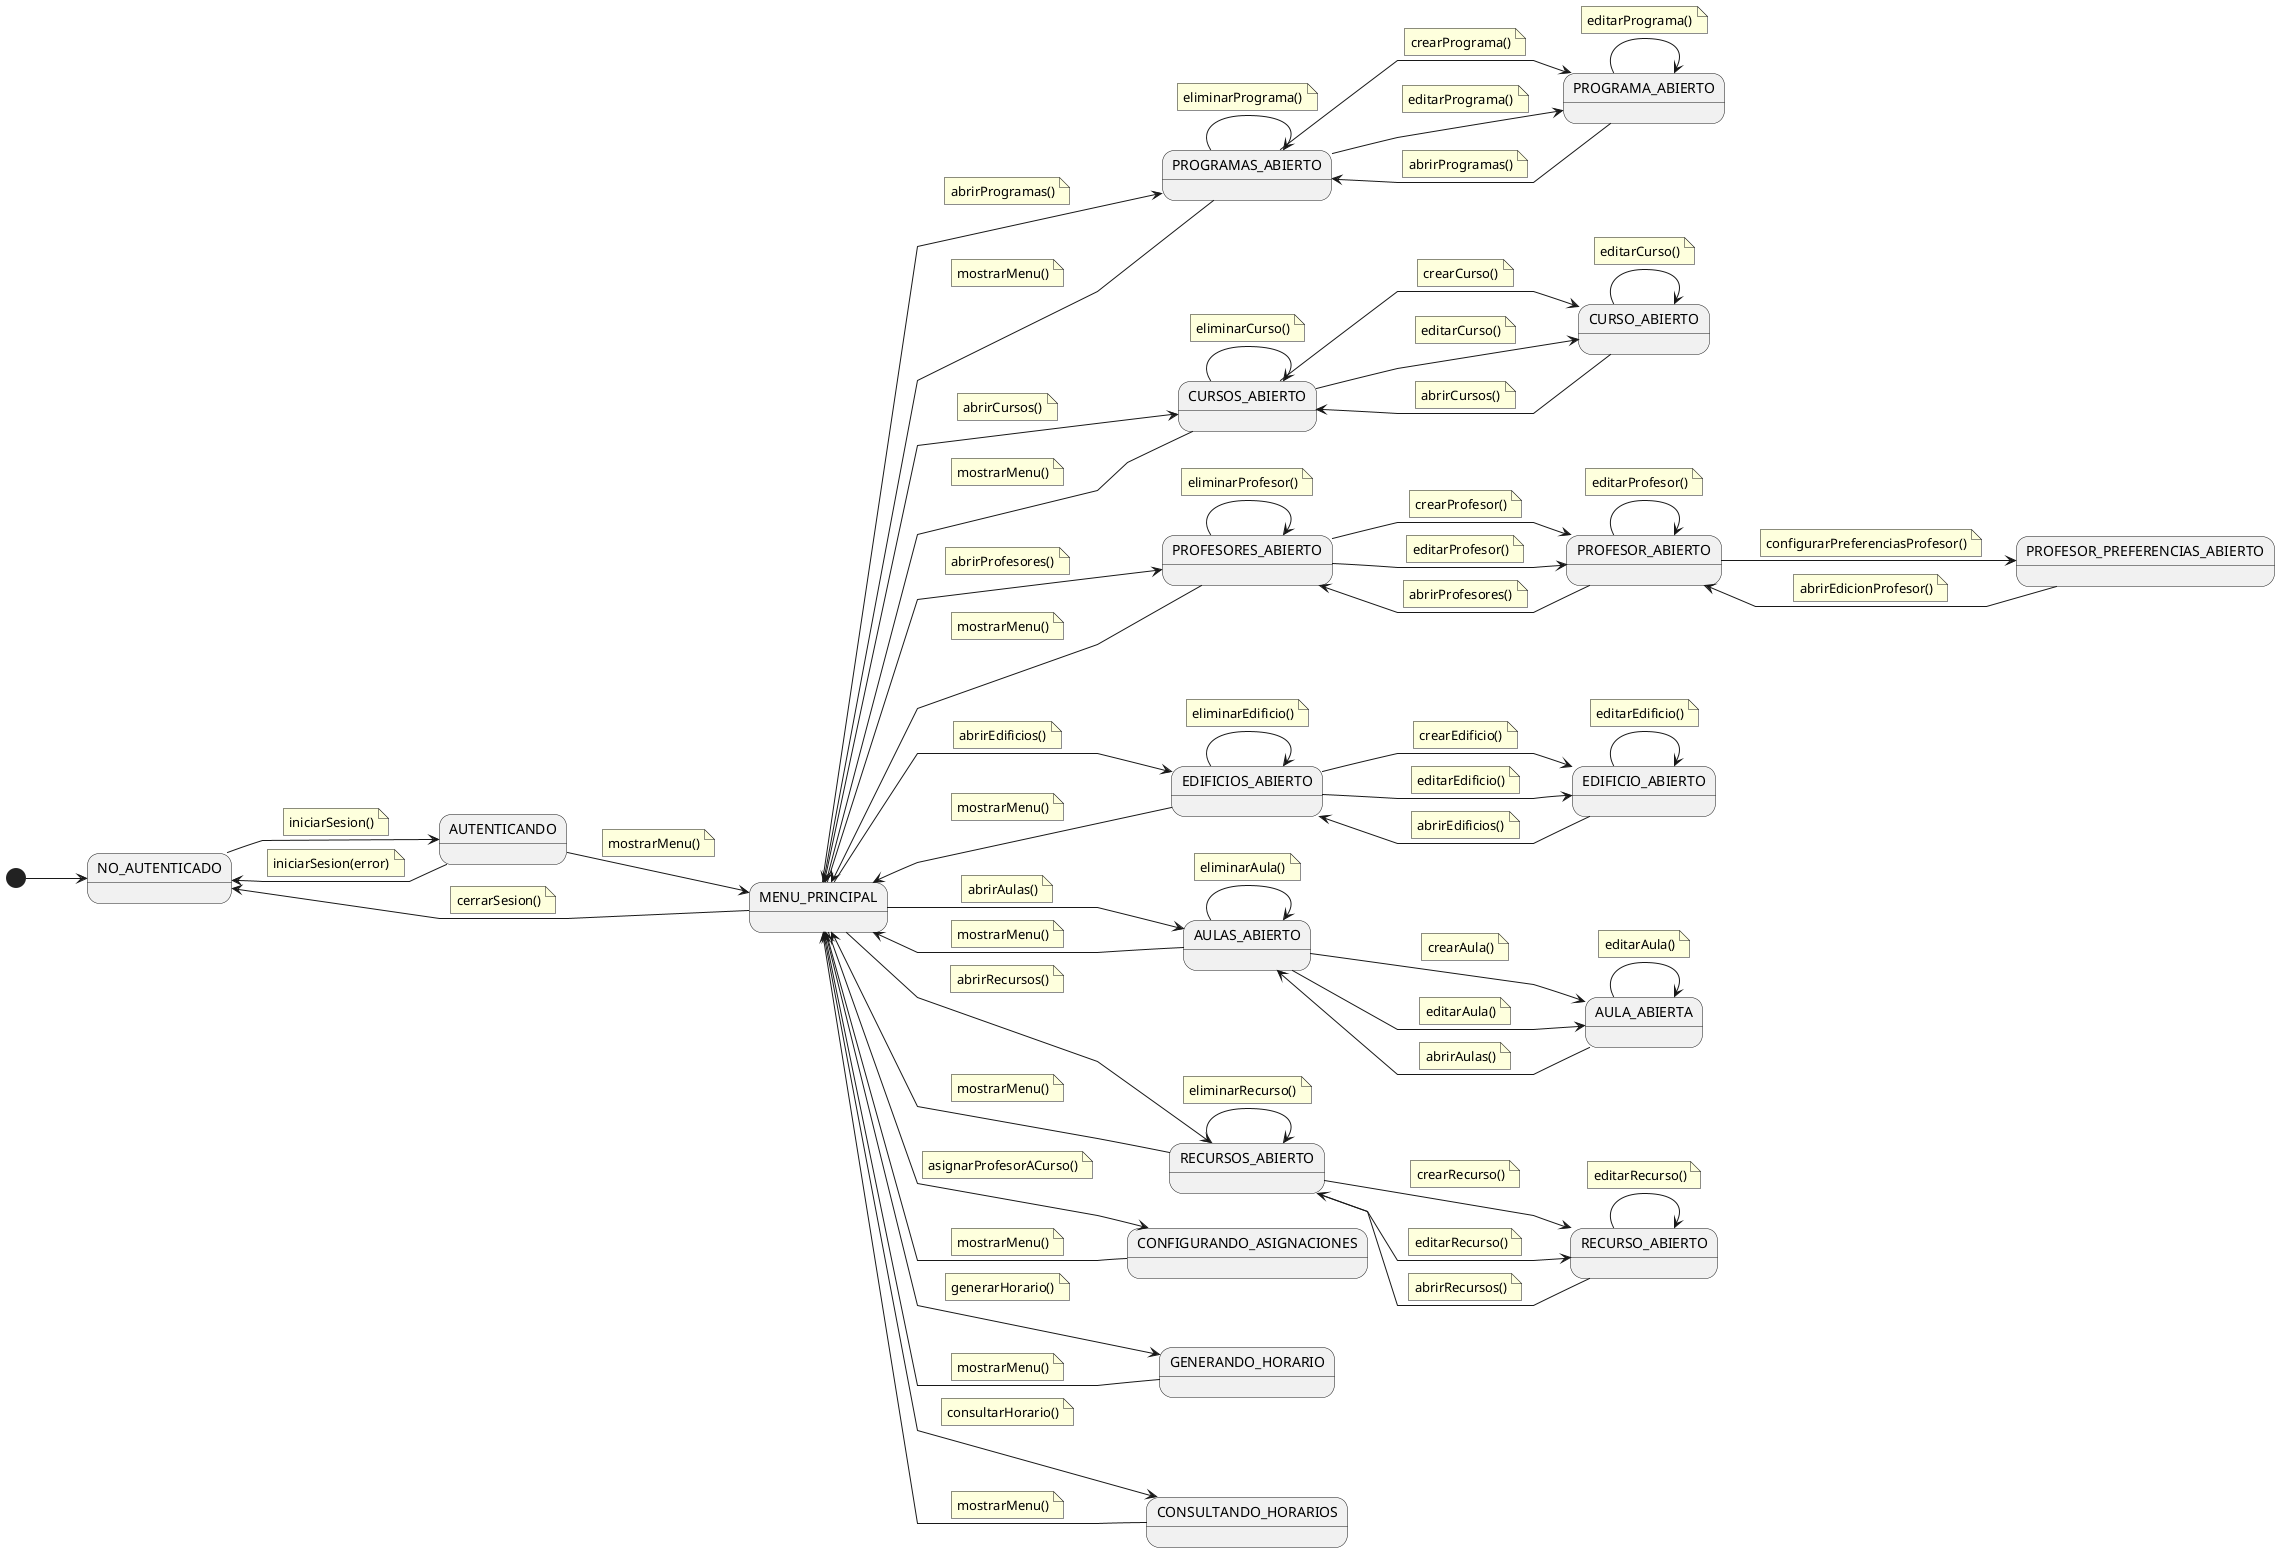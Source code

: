 @startuml diagrama-contexto-administrador

left to right direction
skinparam linetype polyline

state "NO_AUTENTICADO" as NoAuth
state "AUTENTICANDO" as PreMenu
state "MENU_PRINCIPAL" as Menu

state "PROGRAMAS_ABIERTO" as ListProgramas
state "PROGRAMA_ABIERTO" as EditPrograma
state "CURSOS_ABIERTO" as ListCursos
state "CURSO_ABIERTO" as EditCurso
state "PROFESORES_ABIERTO" as ListProfesores
state "PROFESOR_ABIERTO" as EditProfesor
state "PROFESOR_PREFERENCIAS_ABIERTO" as EditProfesorPreferencias
state "EDIFICIOS_ABIERTO" as ListEdificios
state "EDIFICIO_ABIERTO" as EditEdificio
state "AULAS_ABIERTO" as ListAulas
state "AULA_ABIERTA" as EditAula
state "RECURSOS_ABIERTO" as ListRecursos
state "RECURSO_ABIERTO" as EditRecurso

state "CONFIGURANDO_ASIGNACIONES" as Asignaciones
state "GENERANDO_HORARIO" as Generacion
state "CONSULTANDO_HORARIOS" as Consulta

[*] --> NoAuth

PreMenu --> NoAuth
    note on link
        iniciarSesion(error)
    end note

NoAuth --> PreMenu
    note on link
        iniciarSesion()
    end note

PreMenu --> Menu
    note on link
        mostrarMenu()
    end note

Menu --> NoAuth
    note on link
        cerrarSesion()
    end note

Menu --> ListProgramas
    note on link
        abrirProgramas()
    end note

Menu --> ListCursos
    note on link
        abrirCursos()
    end note

Menu --> ListProfesores
    note on link
        abrirProfesores()
    end note

Menu --> ListEdificios
    note on link
        abrirEdificios()
    end note

Menu --> ListAulas
    note on link
        abrirAulas()
    end note

Menu --> ListRecursos
    note on link
        abrirRecursos()
    end note

Menu --> Asignaciones
    note on link
        asignarProfesorACurso()
    end note

Menu --> Generacion
    note on link
        generarHorario()
    end note

Menu --> Consulta
    note on link
        consultarHorario()
    end note

ListProgramas --> EditPrograma
    note on link
        crearPrograma()
    end note

ListProgramas --> EditPrograma
    note on link
        editarPrograma()
    end note

ListProgramas --> ListProgramas
    note on link
        eliminarPrograma()
    end note

EditPrograma --> EditPrograma
    note on link
        editarPrograma()
    end note

EditPrograma --> ListProgramas
    note on link
        abrirProgramas()
    end note

ListCursos --> EditCurso
    note on link
        crearCurso()
    end note

ListCursos --> EditCurso
    note on link
        editarCurso()
    end note

ListCursos --> ListCursos
    note on link
        eliminarCurso()
    end note

EditCurso --> EditCurso
    note on link
        editarCurso()
    end note

EditCurso --> ListCursos
    note on link
        abrirCursos()
    end note

ListProfesores --> EditProfesor
    note on link
        crearProfesor()
    end note

ListProfesores --> EditProfesor
    note on link
        editarProfesor()
    end note

ListProfesores --> ListProfesores
    note on link
        eliminarProfesor()
    end note

EditProfesor --> EditProfesor
    note on link
        editarProfesor()
    end note

EditProfesor --> EditProfesorPreferencias
    note on link
        configurarPreferenciasProfesor()
    end note

EditProfesorPreferencias --> EditProfesor
    note on link
        abrirEdicionProfesor()
    end note
    
EditProfesor --> ListProfesores
    note on link
        abrirProfesores()
    end note

ListEdificios --> EditEdificio
    note on link
        crearEdificio()
    end note

ListEdificios --> EditEdificio
    note on link
        editarEdificio()
    end note

ListEdificios --> ListEdificios
    note on link
        eliminarEdificio()
    end note

EditEdificio --> EditEdificio
    note on link
        editarEdificio()
    end note

EditEdificio --> ListEdificios
    note on link
        abrirEdificios()
    end note

ListAulas --> EditAula
    note on link
        crearAula()
    end note

ListAulas --> EditAula
    note on link
        editarAula()
    end note

ListAulas --> ListAulas
    note on link
        eliminarAula()
    end note

EditAula --> EditAula
    note on link
        editarAula()
    end note

EditAula --> ListAulas
    note on link
        abrirAulas()
    end note

ListRecursos --> EditRecurso
    note on link
        crearRecurso()
    end note

ListRecursos --> EditRecurso
    note on link
        editarRecurso()
    end note

ListRecursos --> ListRecursos
    note on link
        eliminarRecurso()
    end note

EditRecurso --> EditRecurso
    note on link
        editarRecurso()
    end note

EditRecurso --> ListRecursos
    note on link
        abrirRecursos()
    end note

ListProgramas --> Menu
    note on link
        mostrarMenu()
    end note

ListCursos --> Menu
    note on link
        mostrarMenu()
    end note

ListProfesores --> Menu
    note on link
        mostrarMenu()
    end note

ListEdificios --> Menu
    note on link
        mostrarMenu()
    end note

ListAulas --> Menu
    note on link
        mostrarMenu()
    end note

ListRecursos --> Menu
    note on link
        mostrarMenu()
    end note

Asignaciones --> Menu
    note on link
        mostrarMenu()
    end note

Generacion --> Menu
    note on link
        mostrarMenu()
    end note

Consulta --> Menu
    note on link
        mostrarMenu()
    end note

@enduml